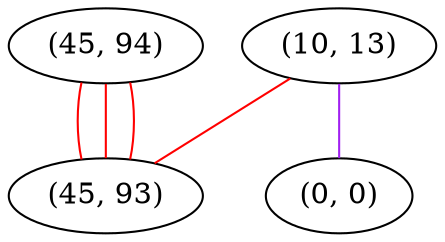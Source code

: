 graph "" {
"(45, 94)";
"(10, 13)";
"(0, 0)";
"(45, 93)";
"(45, 94)" -- "(45, 93)"  [color=red, key=0, weight=1];
"(45, 94)" -- "(45, 93)"  [color=red, key=1, weight=1];
"(45, 94)" -- "(45, 93)"  [color=red, key=2, weight=1];
"(10, 13)" -- "(0, 0)"  [color=purple, key=0, weight=4];
"(10, 13)" -- "(45, 93)"  [color=red, key=0, weight=1];
}
